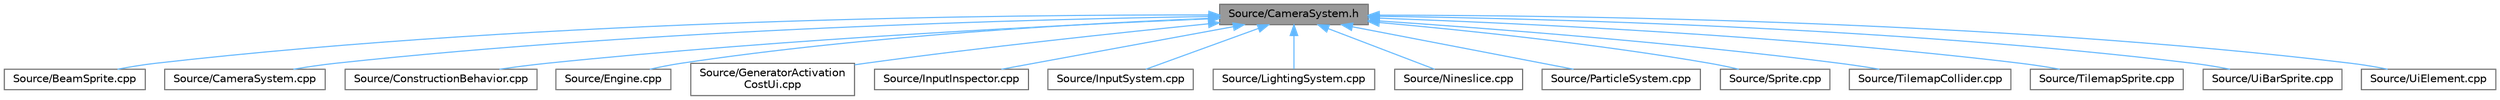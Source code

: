 digraph "Source/CameraSystem.h"
{
 // LATEX_PDF_SIZE
  bgcolor="transparent";
  edge [fontname=Helvetica,fontsize=10,labelfontname=Helvetica,labelfontsize=10];
  node [fontname=Helvetica,fontsize=10,shape=box,height=0.2,width=0.4];
  Node1 [id="Node000001",label="Source/CameraSystem.h",height=0.2,width=0.4,color="gray40", fillcolor="grey60", style="filled", fontcolor="black",tooltip="System that handles the camera and coordinate systems / spaces."];
  Node1 -> Node2 [id="edge1_Node000001_Node000002",dir="back",color="steelblue1",style="solid",tooltip=" "];
  Node2 [id="Node000002",label="Source/BeamSprite.cpp",height=0.2,width=0.4,color="grey40", fillcolor="white", style="filled",URL="$d3/d8c/BeamSprite_8cpp.html",tooltip="Sprite that renders a beam with a scrollable texture."];
  Node1 -> Node3 [id="edge2_Node000001_Node000003",dir="back",color="steelblue1",style="solid",tooltip=" "];
  Node3 [id="Node000003",label="Source/CameraSystem.cpp",height=0.2,width=0.4,color="grey40", fillcolor="white", style="filled",URL="$d7/d51/CameraSystem_8cpp.html",tooltip="System that handles the camera and coordinate systems / spaces."];
  Node1 -> Node4 [id="edge3_Node000001_Node000004",dir="back",color="steelblue1",style="solid",tooltip=" "];
  Node4 [id="Node000004",label="Source/ConstructionBehavior.cpp",height=0.2,width=0.4,color="grey40", fillcolor="white", style="filled",URL="$d7/ded/ConstructionBehavior_8cpp.html",tooltip="handles the construction of towers and modification of terrain"];
  Node1 -> Node5 [id="edge4_Node000001_Node000005",dir="back",color="steelblue1",style="solid",tooltip=" "];
  Node5 [id="Node000005",label="Source/Engine.cpp",height=0.2,width=0.4,color="grey40", fillcolor="white", style="filled",URL="$d6/d0c/Engine_8cpp.html",tooltip="Engine class."];
  Node1 -> Node6 [id="edge5_Node000001_Node000006",dir="back",color="steelblue1",style="solid",tooltip=" "];
  Node6 [id="Node000006",label="Source/GeneratorActivation\lCostUi.cpp",height=0.2,width=0.4,color="grey40", fillcolor="white", style="filled",URL="$de/df8/GeneratorActivationCostUi_8cpp.html",tooltip="displays the costs of activating generators"];
  Node1 -> Node7 [id="edge6_Node000001_Node000007",dir="back",color="steelblue1",style="solid",tooltip=" "];
  Node7 [id="Node000007",label="Source/InputInspector.cpp",height=0.2,width=0.4,color="grey40", fillcolor="white", style="filled",URL="$d9/d70/InputInspector_8cpp.html",tooltip="Input system addition, holds Action and Debug info."];
  Node1 -> Node8 [id="edge7_Node000001_Node000008",dir="back",color="steelblue1",style="solid",tooltip=" "];
  Node8 [id="Node000008",label="Source/InputSystem.cpp",height=0.2,width=0.4,color="grey40", fillcolor="white", style="filled",URL="$da/d9c/InputSystem_8cpp.html",tooltip="Input system, m_Handles key and mouse inputs."];
  Node1 -> Node9 [id="edge8_Node000001_Node000009",dir="back",color="steelblue1",style="solid",tooltip=" "];
  Node9 [id="Node000009",label="Source/LightingSystem.cpp",height=0.2,width=0.4,color="grey40", fillcolor="white", style="filled",URL="$d3/d85/LightingSystem_8cpp.html",tooltip="Renders lights in the scene."];
  Node1 -> Node10 [id="edge9_Node000001_Node000010",dir="back",color="steelblue1",style="solid",tooltip=" "];
  Node10 [id="Node000010",label="Source/Nineslice.cpp",height=0.2,width=0.4,color="grey40", fillcolor="white", style="filled",URL="$da/dd1/Nineslice_8cpp.html",tooltip="sprite that renders a nineslice"];
  Node1 -> Node11 [id="edge10_Node000001_Node000011",dir="back",color="steelblue1",style="solid",tooltip=" "];
  Node11 [id="Node000011",label="Source/ParticleSystem.cpp",height=0.2,width=0.4,color="grey40", fillcolor="white", style="filled",URL="$dd/dcf/ParticleSystem_8cpp.html",tooltip="Updates all particles using compute shader, spawns new ones in accordance with emitters' timing."];
  Node1 -> Node12 [id="edge11_Node000001_Node000012",dir="back",color="steelblue1",style="solid",tooltip=" "];
  Node12 [id="Node000012",label="Source/Sprite.cpp",height=0.2,width=0.4,color="grey40", fillcolor="white", style="filled",URL="$d0/dff/Sprite_8cpp.html",tooltip="Implementation of Sprite component."];
  Node1 -> Node13 [id="edge12_Node000001_Node000013",dir="back",color="steelblue1",style="solid",tooltip=" "];
  Node13 [id="Node000013",label="Source/TilemapCollider.cpp",height=0.2,width=0.4,color="grey40", fillcolor="white", style="filled",URL="$da/dc8/TilemapCollider_8cpp.html",tooltip="tilemap collider"];
  Node1 -> Node14 [id="edge13_Node000001_Node000014",dir="back",color="steelblue1",style="solid",tooltip=" "];
  Node14 [id="Node000014",label="Source/TilemapSprite.cpp",height=0.2,width=0.4,color="grey40", fillcolor="white", style="filled",URL="$d1/d91/TilemapSprite_8cpp.html",tooltip="A version of Sprite specifically for rendering tiles."];
  Node1 -> Node15 [id="edge14_Node000001_Node000015",dir="back",color="steelblue1",style="solid",tooltip=" "];
  Node15 [id="Node000015",label="Source/UiBarSprite.cpp",height=0.2,width=0.4,color="grey40", fillcolor="white", style="filled",URL="$df/dda/UiBarSprite_8cpp.html",tooltip="sprite that renders a ui bar"];
  Node1 -> Node16 [id="edge15_Node000001_Node000016",dir="back",color="steelblue1",style="solid",tooltip=" "];
  Node16 [id="Node000016",label="Source/UiElement.cpp",height=0.2,width=0.4,color="grey40", fillcolor="white", style="filled",URL="$df/d62/UiElement_8cpp.html",tooltip="Ui element component."];
}

